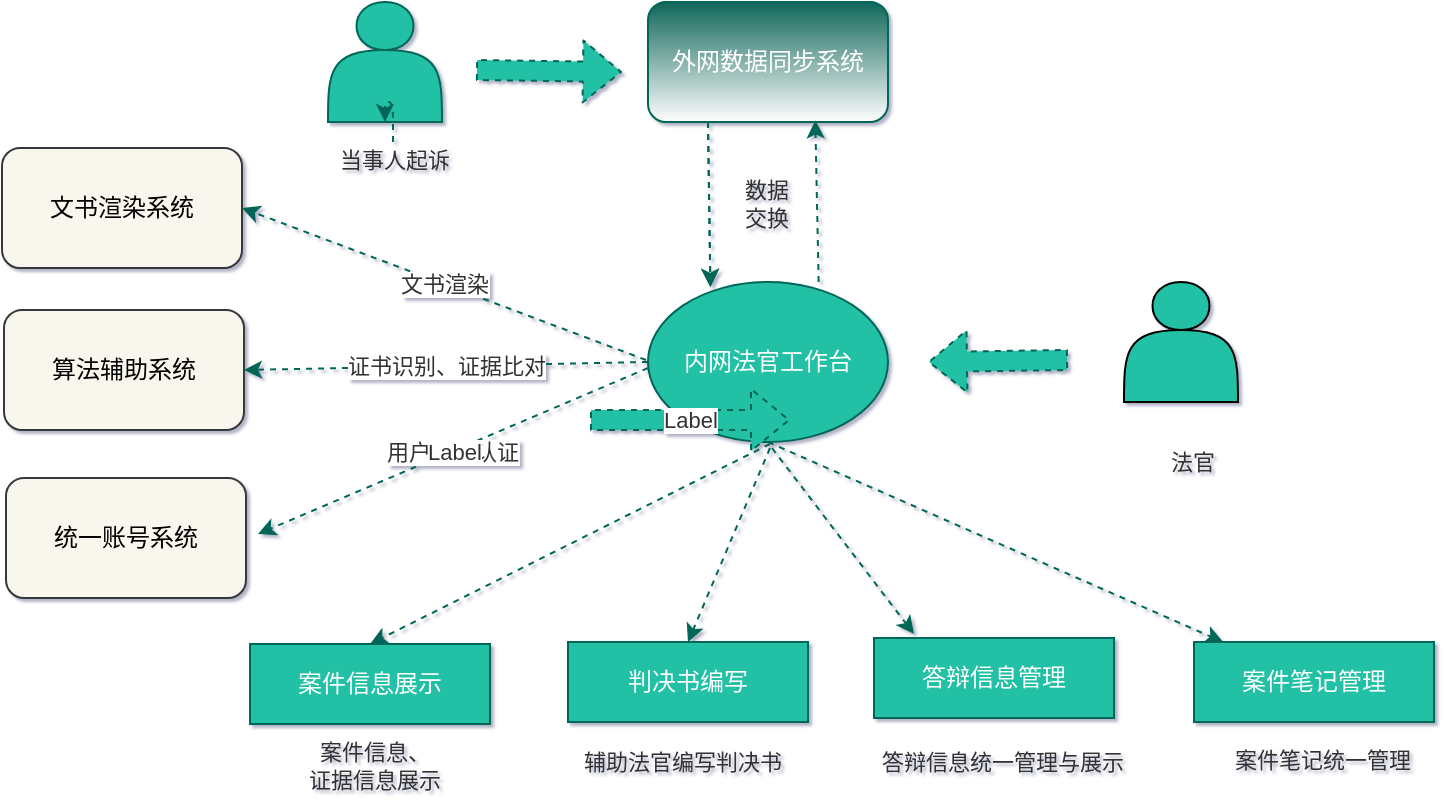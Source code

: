 <mxfile version="16.2.7" type="github">
  <diagram id="6I0OCvxSQrVGMHxT2VVA" name="Page-1">
    <mxGraphModel dx="3527" dy="640" grid="1" gridSize="1" guides="1" tooltips="1" connect="1" arrows="1" fold="1" page="1" pageScale="1" pageWidth="2339" pageHeight="3300" math="0" shadow="1">
      <root>
        <mxCell id="0" />
        <mxCell id="1" parent="0" />
        <mxCell id="APhI3Lt8eEszKTMGjxDB-1" value="" style="shape=actor;whiteSpace=wrap;html=1;fillColor=#21C0A5;strokeColor=#006658;fontColor=#5C5C5C;" vertex="1" parent="1">
          <mxGeometry x="110" y="150" width="57" height="60" as="geometry" />
        </mxCell>
        <mxCell id="APhI3Lt8eEszKTMGjxDB-2" value="外网数据同步系统" style="rounded=1;whiteSpace=wrap;html=1;fillColor=#106659;strokeColor=#006658;fontColor=#FFFFFF;gradientColor=#ffffff;" vertex="1" parent="1">
          <mxGeometry x="270" y="150" width="120" height="60" as="geometry" />
        </mxCell>
        <mxCell id="APhI3Lt8eEszKTMGjxDB-4" value="文书渲染系统" style="rounded=1;whiteSpace=wrap;html=1;fillColor=#f9f7ed;strokeColor=#36393d;" vertex="1" parent="1">
          <mxGeometry x="-53" y="223" width="120" height="60" as="geometry" />
        </mxCell>
        <mxCell id="APhI3Lt8eEszKTMGjxDB-5" value="算法辅助系统" style="rounded=1;whiteSpace=wrap;html=1;fillColor=#f9f7ed;strokeColor=#36393d;" vertex="1" parent="1">
          <mxGeometry x="-52" y="304" width="120" height="60" as="geometry" />
        </mxCell>
        <mxCell id="APhI3Lt8eEszKTMGjxDB-10" value="&lt;font color=&quot;#ffffff&quot;&gt;内网法官工作台&lt;/font&gt;" style="ellipse;whiteSpace=wrap;html=1;fillColor=#21C0A5;strokeColor=#006658;fontColor=#5C5C5C;" vertex="1" parent="1">
          <mxGeometry x="270" y="290" width="120" height="80" as="geometry" />
        </mxCell>
        <mxCell id="APhI3Lt8eEszKTMGjxDB-11" value="&lt;font color=&quot;#ffffff&quot;&gt;案件信息展示&lt;/font&gt;" style="rounded=0;whiteSpace=wrap;html=1;fillColor=#21C0A5;strokeColor=#006658;fontColor=#5C5C5C;" vertex="1" parent="1">
          <mxGeometry x="71" y="471" width="120" height="40" as="geometry" />
        </mxCell>
        <mxCell id="APhI3Lt8eEszKTMGjxDB-12" value="判决书编写" style="rounded=0;whiteSpace=wrap;html=1;fillColor=#21C0A5;strokeColor=#006658;fontColor=#FFFFFF;" vertex="1" parent="1">
          <mxGeometry x="230" y="470" width="120" height="40" as="geometry" />
        </mxCell>
        <mxCell id="APhI3Lt8eEszKTMGjxDB-13" value="答辩信息管理" style="rounded=0;whiteSpace=wrap;html=1;fillColor=#21C0A5;strokeColor=#006658;fontColor=#FFFFFF;" vertex="1" parent="1">
          <mxGeometry x="383" y="468" width="120" height="40" as="geometry" />
        </mxCell>
        <mxCell id="APhI3Lt8eEszKTMGjxDB-14" value="案件笔记管理" style="rounded=0;whiteSpace=wrap;html=1;fillColor=#21C0A5;strokeColor=#006658;fontColor=#FFFFFF;" vertex="1" parent="1">
          <mxGeometry x="543" y="470" width="120" height="40" as="geometry" />
        </mxCell>
        <mxCell id="APhI3Lt8eEszKTMGjxDB-26" value="" style="endArrow=classic;html=1;rounded=1;dashed=1;sketch=0;fontFamily=Helvetica;fontSize=11;fontColor=#FFFFFF;strokeColor=#006658;fillColor=#21C0A5;curved=0;exitX=0.5;exitY=1;exitDx=0;exitDy=0;" edge="1" parent="1" source="APhI3Lt8eEszKTMGjxDB-10" target="APhI3Lt8eEszKTMGjxDB-14">
          <mxGeometry relative="1" as="geometry">
            <mxPoint x="360" y="426" as="sourcePoint" />
            <mxPoint x="460" y="426" as="targetPoint" />
          </mxGeometry>
        </mxCell>
        <mxCell id="APhI3Lt8eEszKTMGjxDB-28" value="" style="endArrow=classic;html=1;rounded=1;dashed=1;sketch=0;fontFamily=Helvetica;fontSize=11;fontColor=#FFFFFF;strokeColor=#006658;fillColor=#21C0A5;curved=0;" edge="1" parent="1">
          <mxGeometry relative="1" as="geometry">
            <mxPoint x="332" y="373" as="sourcePoint" />
            <mxPoint x="403" y="466" as="targetPoint" />
          </mxGeometry>
        </mxCell>
        <mxCell id="APhI3Lt8eEszKTMGjxDB-31" value="" style="endArrow=classic;html=1;rounded=1;dashed=1;sketch=0;fontFamily=Helvetica;fontSize=11;fontColor=#FFFFFF;strokeColor=#006658;fillColor=#21C0A5;curved=0;entryX=0.5;entryY=0;entryDx=0;entryDy=0;" edge="1" parent="1" target="APhI3Lt8eEszKTMGjxDB-12">
          <mxGeometry relative="1" as="geometry">
            <mxPoint x="331" y="373" as="sourcePoint" />
            <mxPoint x="431" y="373" as="targetPoint" />
          </mxGeometry>
        </mxCell>
        <mxCell id="APhI3Lt8eEszKTMGjxDB-34" value="" style="endArrow=classic;html=1;rounded=1;dashed=1;sketch=0;fontFamily=Helvetica;fontSize=11;fontColor=#FFFFFF;strokeColor=#006658;fillColor=#21C0A5;curved=0;entryX=0.5;entryY=0;entryDx=0;entryDy=0;" edge="1" parent="1" target="APhI3Lt8eEszKTMGjxDB-11">
          <mxGeometry relative="1" as="geometry">
            <mxPoint x="331" y="371" as="sourcePoint" />
            <mxPoint x="202" y="392" as="targetPoint" />
          </mxGeometry>
        </mxCell>
        <mxCell id="APhI3Lt8eEszKTMGjxDB-41" value="案件信息、&lt;br&gt;证据信息展示" style="text;html=1;align=center;verticalAlign=middle;resizable=0;points=[];autosize=1;strokeColor=none;fillColor=none;fontSize=11;fontFamily=Helvetica;fontColor=#333333;" vertex="1" parent="1">
          <mxGeometry x="91" y="516" width="83" height="31" as="geometry" />
        </mxCell>
        <mxCell id="APhI3Lt8eEszKTMGjxDB-42" value="辅助法官编写判决书" style="text;html=1;align=center;verticalAlign=middle;resizable=0;points=[];autosize=1;strokeColor=none;fillColor=none;fontSize=11;fontFamily=Helvetica;fontColor=#333333;" vertex="1" parent="1">
          <mxGeometry x="227" y="521" width="119" height="18" as="geometry" />
        </mxCell>
        <mxCell id="APhI3Lt8eEszKTMGjxDB-43" value="答辩信息统一管理与展示" style="text;html=1;align=center;verticalAlign=middle;resizable=0;points=[];autosize=1;strokeColor=none;fillColor=none;fontSize=11;fontFamily=Helvetica;fontColor=#333333;" vertex="1" parent="1">
          <mxGeometry x="375" y="521" width="143" height="18" as="geometry" />
        </mxCell>
        <mxCell id="APhI3Lt8eEszKTMGjxDB-44" value="案件笔记统一管理" style="text;html=1;align=center;verticalAlign=middle;resizable=0;points=[];autosize=1;strokeColor=none;fillColor=none;fontSize=11;fontFamily=Helvetica;fontColor=#333333;" vertex="1" parent="1">
          <mxGeometry x="553" y="520" width="107" height="18" as="geometry" />
        </mxCell>
        <mxCell id="APhI3Lt8eEszKTMGjxDB-60" value="" style="edgeStyle=orthogonalEdgeStyle;curved=0;rounded=1;sketch=0;orthogonalLoop=1;jettySize=auto;html=1;dashed=1;fontFamily=Helvetica;fontSize=11;fontColor=#333333;strokeColor=#006658;fillColor=#21C0A5;" edge="1" parent="1" source="APhI3Lt8eEszKTMGjxDB-46" target="APhI3Lt8eEszKTMGjxDB-1">
          <mxGeometry relative="1" as="geometry" />
        </mxCell>
        <mxCell id="APhI3Lt8eEszKTMGjxDB-46" value="当事人起诉" style="text;html=1;align=center;verticalAlign=middle;resizable=0;points=[];autosize=1;strokeColor=none;fillColor=none;fontSize=11;fontFamily=Helvetica;fontColor=#333333;" vertex="1" parent="1">
          <mxGeometry x="107" y="220" width="71" height="18" as="geometry" />
        </mxCell>
        <mxCell id="APhI3Lt8eEszKTMGjxDB-47" value="" style="shape=actor;whiteSpace=wrap;html=1;labelBackgroundColor=default;fontFamily=Helvetica;fontSize=11;fontColor=#333333;fillColor=#21C0A5;gradientColor=none;" vertex="1" parent="1">
          <mxGeometry x="508" y="290" width="57" height="60" as="geometry" />
        </mxCell>
        <mxCell id="APhI3Lt8eEszKTMGjxDB-48" value="法官" style="text;html=1;align=center;verticalAlign=middle;resizable=0;points=[];autosize=1;strokeColor=none;fillColor=none;fontSize=11;fontFamily=Helvetica;fontColor=#333333;" vertex="1" parent="1">
          <mxGeometry x="524" y="371" width="35" height="18" as="geometry" />
        </mxCell>
        <mxCell id="APhI3Lt8eEszKTMGjxDB-53" value="" style="endArrow=classic;html=1;rounded=1;dashed=1;sketch=0;fontFamily=Helvetica;fontSize=11;fontColor=#333333;strokeColor=#006658;fillColor=#21C0A5;curved=0;exitX=0.25;exitY=1;exitDx=0;exitDy=0;entryX=0.26;entryY=0.031;entryDx=0;entryDy=0;entryPerimeter=0;" edge="1" parent="1" source="APhI3Lt8eEszKTMGjxDB-2" target="APhI3Lt8eEszKTMGjxDB-10">
          <mxGeometry relative="1" as="geometry">
            <mxPoint x="246" y="250" as="sourcePoint" />
            <mxPoint x="346" y="250" as="targetPoint" />
          </mxGeometry>
        </mxCell>
        <mxCell id="APhI3Lt8eEszKTMGjxDB-55" value="" style="endArrow=classic;html=1;rounded=1;dashed=1;sketch=0;fontFamily=Helvetica;fontSize=11;fontColor=#333333;strokeColor=#006658;fillColor=#21C0A5;curved=0;exitX=0.25;exitY=1;exitDx=0;exitDy=0;entryX=0.26;entryY=0.031;entryDx=0;entryDy=0;entryPerimeter=0;" edge="1" parent="1">
          <mxGeometry relative="1" as="geometry">
            <mxPoint x="300" y="210" as="sourcePoint" />
            <mxPoint x="301.2" y="292.48" as="targetPoint" />
          </mxGeometry>
        </mxCell>
        <mxCell id="APhI3Lt8eEszKTMGjxDB-56" value="" style="edgeLabel;resizable=0;html=1;align=center;verticalAlign=middle;labelBackgroundColor=default;fontFamily=Helvetica;fontSize=11;fontColor=#333333;strokeColor=#21C0A5;fillColor=#21C0A5;gradientColor=none;" connectable="0" vertex="1" parent="APhI3Lt8eEszKTMGjxDB-55">
          <mxGeometry relative="1" as="geometry" />
        </mxCell>
        <mxCell id="APhI3Lt8eEszKTMGjxDB-57" value="" style="endArrow=classic;html=1;rounded=1;dashed=1;sketch=0;fontFamily=Helvetica;fontSize=11;fontColor=#333333;strokeColor=#006658;fillColor=#21C0A5;curved=0;entryX=0.697;entryY=0.986;entryDx=0;entryDy=0;entryPerimeter=0;exitX=0.711;exitY=0;exitDx=0;exitDy=0;exitPerimeter=0;" edge="1" parent="1" source="APhI3Lt8eEszKTMGjxDB-10" target="APhI3Lt8eEszKTMGjxDB-2">
          <mxGeometry relative="1" as="geometry">
            <mxPoint x="351" y="286" as="sourcePoint" />
            <mxPoint x="451" y="286" as="targetPoint" />
          </mxGeometry>
        </mxCell>
        <mxCell id="APhI3Lt8eEszKTMGjxDB-59" value="数据&lt;br&gt;交换" style="text;html=1;align=center;verticalAlign=middle;resizable=0;points=[];autosize=1;strokeColor=none;fillColor=none;fontSize=11;fontFamily=Helvetica;fontColor=#333333;" vertex="1" parent="1">
          <mxGeometry x="311" y="235" width="35" height="31" as="geometry" />
        </mxCell>
        <mxCell id="APhI3Lt8eEszKTMGjxDB-62" value="统一账号系统" style="rounded=1;whiteSpace=wrap;html=1;fillColor=#f9f7ed;strokeColor=#36393d;" vertex="1" parent="1">
          <mxGeometry x="-51" y="388" width="120" height="60" as="geometry" />
        </mxCell>
        <mxCell id="APhI3Lt8eEszKTMGjxDB-66" value="" style="endArrow=classic;html=1;rounded=1;dashed=1;sketch=0;fontFamily=Helvetica;fontSize=11;fontColor=#333333;strokeColor=#006658;fillColor=#21C0A5;curved=0;entryX=1;entryY=0.5;entryDx=0;entryDy=0;" edge="1" parent="1" target="APhI3Lt8eEszKTMGjxDB-4">
          <mxGeometry relative="1" as="geometry">
            <mxPoint x="269" y="329" as="sourcePoint" />
            <mxPoint x="336" y="312" as="targetPoint" />
          </mxGeometry>
        </mxCell>
        <mxCell id="APhI3Lt8eEszKTMGjxDB-67" value="文书渲染" style="edgeLabel;resizable=0;html=1;align=center;verticalAlign=middle;labelBackgroundColor=default;fontFamily=Helvetica;fontSize=11;fontColor=#333333;strokeColor=#21C0A5;fillColor=#106659;gradientColor=#ffffff;" connectable="0" vertex="1" parent="APhI3Lt8eEszKTMGjxDB-66">
          <mxGeometry relative="1" as="geometry" />
        </mxCell>
        <mxCell id="APhI3Lt8eEszKTMGjxDB-68" value="" style="endArrow=classic;html=1;rounded=1;dashed=1;sketch=0;fontFamily=Helvetica;fontSize=11;fontColor=#333333;strokeColor=#006658;fillColor=#21C0A5;curved=0;entryX=1;entryY=0.5;entryDx=0;entryDy=0;exitX=0;exitY=0.5;exitDx=0;exitDy=0;" edge="1" parent="1" source="APhI3Lt8eEszKTMGjxDB-10" target="APhI3Lt8eEszKTMGjxDB-5">
          <mxGeometry relative="1" as="geometry">
            <mxPoint x="236" y="312" as="sourcePoint" />
            <mxPoint x="336" y="312" as="targetPoint" />
          </mxGeometry>
        </mxCell>
        <mxCell id="APhI3Lt8eEszKTMGjxDB-69" value="证书识别、证据比对" style="edgeLabel;resizable=0;html=1;align=center;verticalAlign=middle;labelBackgroundColor=default;fontFamily=Helvetica;fontSize=11;fontColor=#333333;strokeColor=#21C0A5;fillColor=#106659;gradientColor=#ffffff;" connectable="0" vertex="1" parent="APhI3Lt8eEszKTMGjxDB-68">
          <mxGeometry relative="1" as="geometry" />
        </mxCell>
        <mxCell id="APhI3Lt8eEszKTMGjxDB-70" value="用户权限认证" style="endArrow=classic;html=1;rounded=1;dashed=1;sketch=0;fontFamily=Helvetica;fontSize=11;fontColor=#333333;strokeColor=#006658;fillColor=#21C0A5;curved=0;" edge="1" parent="1">
          <mxGeometry relative="1" as="geometry">
            <mxPoint x="270" y="333" as="sourcePoint" />
            <mxPoint x="75" y="416" as="targetPoint" />
          </mxGeometry>
        </mxCell>
        <mxCell id="APhI3Lt8eEszKTMGjxDB-71" value="Label" style="edgeLabel;resizable=0;html=1;align=center;verticalAlign=middle;labelBackgroundColor=default;fontFamily=Helvetica;fontSize=11;fontColor=#333333;strokeColor=#21C0A5;fillColor=#106659;gradientColor=#ffffff;" connectable="0" vertex="1" parent="APhI3Lt8eEszKTMGjxDB-70">
          <mxGeometry relative="1" as="geometry" />
        </mxCell>
        <mxCell id="APhI3Lt8eEszKTMGjxDB-74" value="" style="shape=flexArrow;endArrow=classic;html=1;rounded=1;dashed=1;sketch=0;fontFamily=Helvetica;fontSize=11;fontColor=#333333;strokeColor=#006658;fillColor=#21C0A5;curved=0;entryX=1;entryY=0.5;entryDx=0;entryDy=0;" edge="1" parent="1">
          <mxGeometry width="50" height="50" relative="1" as="geometry">
            <mxPoint x="480" y="329" as="sourcePoint" />
            <mxPoint x="410" y="330" as="targetPoint" />
          </mxGeometry>
        </mxCell>
        <mxCell id="APhI3Lt8eEszKTMGjxDB-82" value="" style="endArrow=classic;html=1;rounded=1;dashed=1;sketch=0;fontFamily=Helvetica;fontSize=11;fontColor=#333333;strokeColor=#006658;fillColor=#21C0A5;shape=flexArrow;curved=0;" edge="1" parent="1">
          <mxGeometry relative="1" as="geometry">
            <mxPoint x="241" y="359" as="sourcePoint" />
            <mxPoint x="341" y="359" as="targetPoint" />
          </mxGeometry>
        </mxCell>
        <mxCell id="APhI3Lt8eEszKTMGjxDB-83" value="Label" style="edgeLabel;resizable=0;html=1;align=center;verticalAlign=middle;labelBackgroundColor=default;fontFamily=Helvetica;fontSize=11;fontColor=#333333;strokeColor=#21C0A5;fillColor=#106659;gradientColor=#ffffff;" connectable="0" vertex="1" parent="APhI3Lt8eEszKTMGjxDB-82">
          <mxGeometry relative="1" as="geometry" />
        </mxCell>
        <mxCell id="APhI3Lt8eEszKTMGjxDB-84" value="" style="endArrow=classic;html=1;rounded=1;dashed=1;sketch=0;fontFamily=Helvetica;fontSize=11;fontColor=#333333;strokeColor=#006658;fillColor=#21C0A5;shape=flexArrow;curved=0;" edge="1" parent="1">
          <mxGeometry relative="1" as="geometry">
            <mxPoint x="184" y="184" as="sourcePoint" />
            <mxPoint x="257" y="185" as="targetPoint" />
          </mxGeometry>
        </mxCell>
      </root>
    </mxGraphModel>
  </diagram>
</mxfile>
